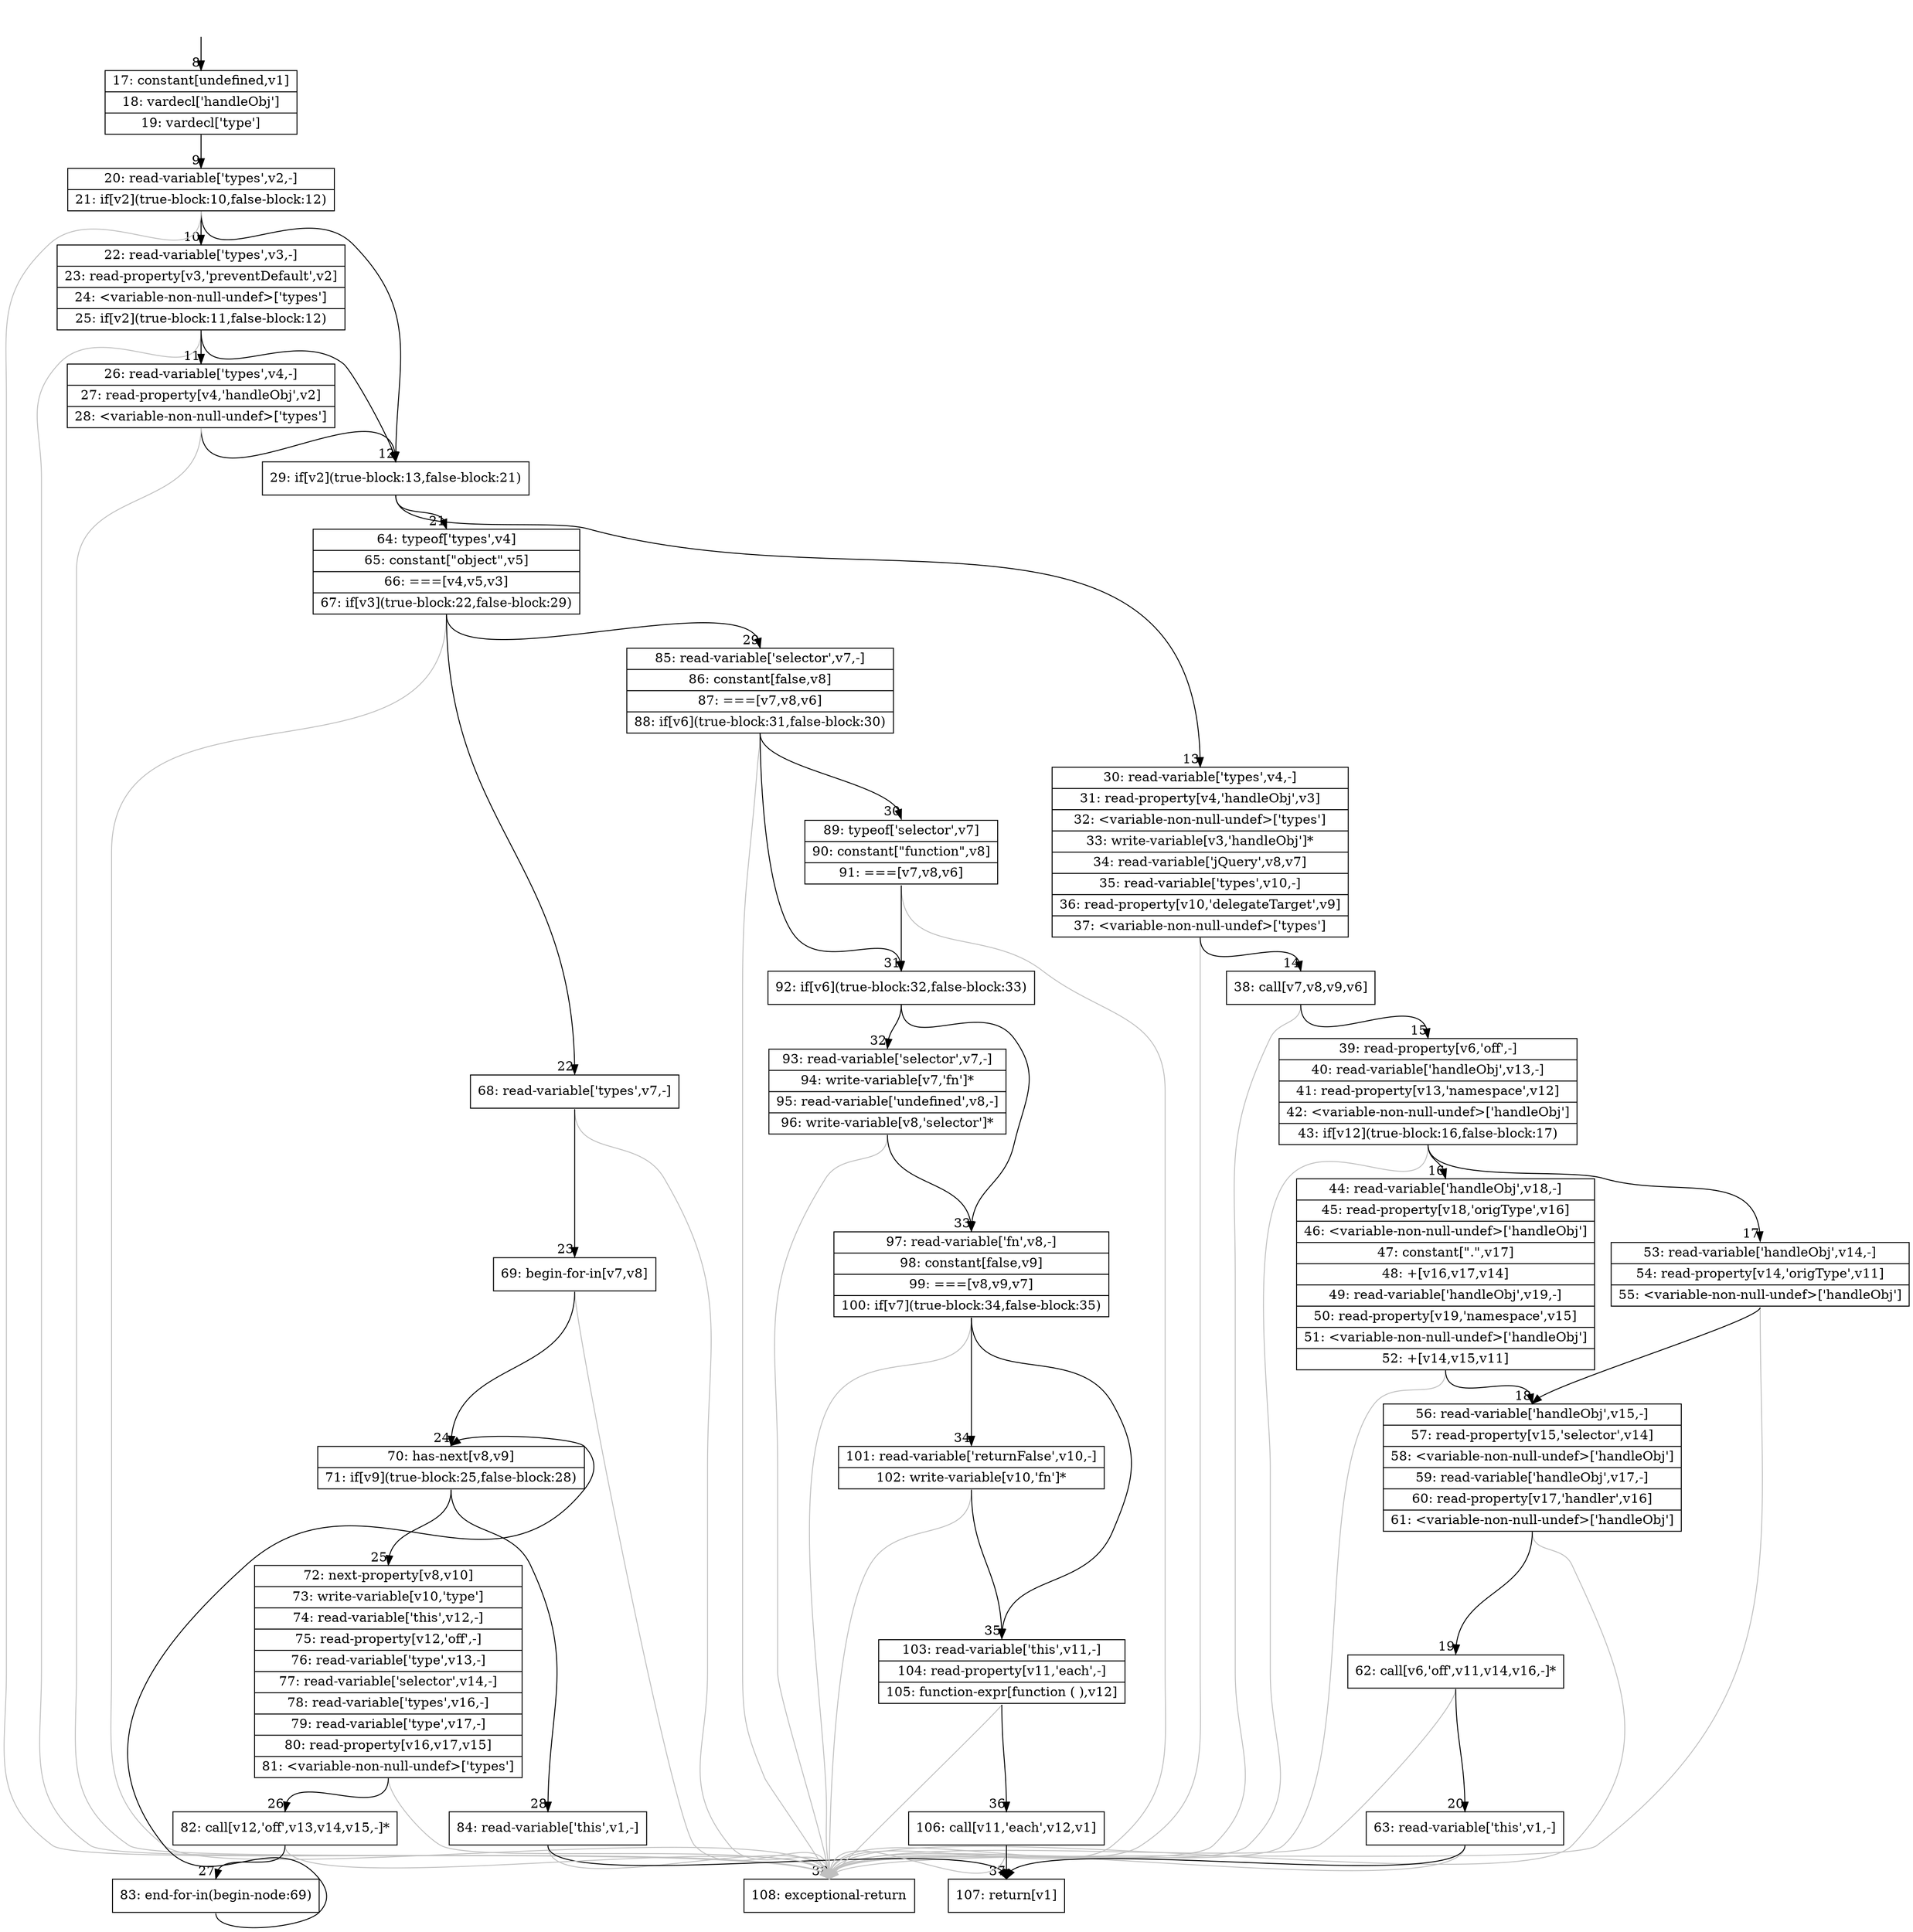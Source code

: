digraph {
rankdir="TD"
BB_entry1[shape=none,label=""];
BB_entry1 -> BB8 [tailport=s, headport=n, headlabel="    8"]
BB8 [shape=record label="{17: constant[undefined,v1]|18: vardecl['handleObj']|19: vardecl['type']}" ] 
BB8 -> BB9 [tailport=s, headport=n, headlabel="      9"]
BB9 [shape=record label="{20: read-variable['types',v2,-]|21: if[v2](true-block:10,false-block:12)}" ] 
BB9 -> BB12 [tailport=s, headport=n, headlabel="      12"]
BB9 -> BB10 [tailport=s, headport=n, headlabel="      10"]
BB9 -> BB38 [tailport=s, headport=n, color=gray, headlabel="      38"]
BB10 [shape=record label="{22: read-variable['types',v3,-]|23: read-property[v3,'preventDefault',v2]|24: \<variable-non-null-undef\>['types']|25: if[v2](true-block:11,false-block:12)}" ] 
BB10 -> BB12 [tailport=s, headport=n]
BB10 -> BB11 [tailport=s, headport=n, headlabel="      11"]
BB10 -> BB38 [tailport=s, headport=n, color=gray]
BB11 [shape=record label="{26: read-variable['types',v4,-]|27: read-property[v4,'handleObj',v2]|28: \<variable-non-null-undef\>['types']}" ] 
BB11 -> BB12 [tailport=s, headport=n]
BB11 -> BB38 [tailport=s, headport=n, color=gray]
BB12 [shape=record label="{29: if[v2](true-block:13,false-block:21)}" ] 
BB12 -> BB13 [tailport=s, headport=n, headlabel="      13"]
BB12 -> BB21 [tailport=s, headport=n, headlabel="      21"]
BB13 [shape=record label="{30: read-variable['types',v4,-]|31: read-property[v4,'handleObj',v3]|32: \<variable-non-null-undef\>['types']|33: write-variable[v3,'handleObj']*|34: read-variable['jQuery',v8,v7]|35: read-variable['types',v10,-]|36: read-property[v10,'delegateTarget',v9]|37: \<variable-non-null-undef\>['types']}" ] 
BB13 -> BB14 [tailport=s, headport=n, headlabel="      14"]
BB13 -> BB38 [tailport=s, headport=n, color=gray]
BB14 [shape=record label="{38: call[v7,v8,v9,v6]}" ] 
BB14 -> BB15 [tailport=s, headport=n, headlabel="      15"]
BB14 -> BB38 [tailport=s, headport=n, color=gray]
BB15 [shape=record label="{39: read-property[v6,'off',-]|40: read-variable['handleObj',v13,-]|41: read-property[v13,'namespace',v12]|42: \<variable-non-null-undef\>['handleObj']|43: if[v12](true-block:16,false-block:17)}" ] 
BB15 -> BB16 [tailport=s, headport=n, headlabel="      16"]
BB15 -> BB17 [tailport=s, headport=n, headlabel="      17"]
BB15 -> BB38 [tailport=s, headport=n, color=gray]
BB16 [shape=record label="{44: read-variable['handleObj',v18,-]|45: read-property[v18,'origType',v16]|46: \<variable-non-null-undef\>['handleObj']|47: constant[\".\",v17]|48: +[v16,v17,v14]|49: read-variable['handleObj',v19,-]|50: read-property[v19,'namespace',v15]|51: \<variable-non-null-undef\>['handleObj']|52: +[v14,v15,v11]}" ] 
BB16 -> BB18 [tailport=s, headport=n, headlabel="      18"]
BB16 -> BB38 [tailport=s, headport=n, color=gray]
BB17 [shape=record label="{53: read-variable['handleObj',v14,-]|54: read-property[v14,'origType',v11]|55: \<variable-non-null-undef\>['handleObj']}" ] 
BB17 -> BB18 [tailport=s, headport=n]
BB17 -> BB38 [tailport=s, headport=n, color=gray]
BB18 [shape=record label="{56: read-variable['handleObj',v15,-]|57: read-property[v15,'selector',v14]|58: \<variable-non-null-undef\>['handleObj']|59: read-variable['handleObj',v17,-]|60: read-property[v17,'handler',v16]|61: \<variable-non-null-undef\>['handleObj']}" ] 
BB18 -> BB19 [tailport=s, headport=n, headlabel="      19"]
BB18 -> BB38 [tailport=s, headport=n, color=gray]
BB19 [shape=record label="{62: call[v6,'off',v11,v14,v16,-]*}" ] 
BB19 -> BB20 [tailport=s, headport=n, headlabel="      20"]
BB19 -> BB38 [tailport=s, headport=n, color=gray]
BB20 [shape=record label="{63: read-variable['this',v1,-]}" ] 
BB20 -> BB37 [tailport=s, headport=n, headlabel="      37"]
BB20 -> BB38 [tailport=s, headport=n, color=gray]
BB21 [shape=record label="{64: typeof['types',v4]|65: constant[\"object\",v5]|66: ===[v4,v5,v3]|67: if[v3](true-block:22,false-block:29)}" ] 
BB21 -> BB22 [tailport=s, headport=n, headlabel="      22"]
BB21 -> BB29 [tailport=s, headport=n, headlabel="      29"]
BB21 -> BB38 [tailport=s, headport=n, color=gray]
BB22 [shape=record label="{68: read-variable['types',v7,-]}" ] 
BB22 -> BB23 [tailport=s, headport=n, headlabel="      23"]
BB22 -> BB38 [tailport=s, headport=n, color=gray]
BB23 [shape=record label="{69: begin-for-in[v7,v8]}" ] 
BB23 -> BB24 [tailport=s, headport=n, headlabel="      24"]
BB23 -> BB38 [tailport=s, headport=n, color=gray]
BB24 [shape=record label="{70: has-next[v8,v9]|71: if[v9](true-block:25,false-block:28)}" ] 
BB24 -> BB25 [tailport=s, headport=n, headlabel="      25"]
BB24 -> BB28 [tailport=s, headport=n, headlabel="      28"]
BB25 [shape=record label="{72: next-property[v8,v10]|73: write-variable[v10,'type']|74: read-variable['this',v12,-]|75: read-property[v12,'off',-]|76: read-variable['type',v13,-]|77: read-variable['selector',v14,-]|78: read-variable['types',v16,-]|79: read-variable['type',v17,-]|80: read-property[v16,v17,v15]|81: \<variable-non-null-undef\>['types']}" ] 
BB25 -> BB26 [tailport=s, headport=n, headlabel="      26"]
BB25 -> BB38 [tailport=s, headport=n, color=gray]
BB26 [shape=record label="{82: call[v12,'off',v13,v14,v15,-]*}" ] 
BB26 -> BB27 [tailport=s, headport=n, headlabel="      27"]
BB26 -> BB38 [tailport=s, headport=n, color=gray]
BB27 [shape=record label="{83: end-for-in(begin-node:69)}" ] 
BB27 -> BB24 [tailport=s, headport=n]
BB28 [shape=record label="{84: read-variable['this',v1,-]}" ] 
BB28 -> BB37 [tailport=s, headport=n]
BB28 -> BB38 [tailport=s, headport=n, color=gray]
BB29 [shape=record label="{85: read-variable['selector',v7,-]|86: constant[false,v8]|87: ===[v7,v8,v6]|88: if[v6](true-block:31,false-block:30)}" ] 
BB29 -> BB31 [tailport=s, headport=n, headlabel="      31"]
BB29 -> BB30 [tailport=s, headport=n, headlabel="      30"]
BB29 -> BB38 [tailport=s, headport=n, color=gray]
BB30 [shape=record label="{89: typeof['selector',v7]|90: constant[\"function\",v8]|91: ===[v7,v8,v6]}" ] 
BB30 -> BB31 [tailport=s, headport=n]
BB30 -> BB38 [tailport=s, headport=n, color=gray]
BB31 [shape=record label="{92: if[v6](true-block:32,false-block:33)}" ] 
BB31 -> BB32 [tailport=s, headport=n, headlabel="      32"]
BB31 -> BB33 [tailport=s, headport=n, headlabel="      33"]
BB32 [shape=record label="{93: read-variable['selector',v7,-]|94: write-variable[v7,'fn']*|95: read-variable['undefined',v8,-]|96: write-variable[v8,'selector']*}" ] 
BB32 -> BB33 [tailport=s, headport=n]
BB32 -> BB38 [tailport=s, headport=n, color=gray]
BB33 [shape=record label="{97: read-variable['fn',v8,-]|98: constant[false,v9]|99: ===[v8,v9,v7]|100: if[v7](true-block:34,false-block:35)}" ] 
BB33 -> BB34 [tailport=s, headport=n, headlabel="      34"]
BB33 -> BB35 [tailport=s, headport=n, headlabel="      35"]
BB33 -> BB38 [tailport=s, headport=n, color=gray]
BB34 [shape=record label="{101: read-variable['returnFalse',v10,-]|102: write-variable[v10,'fn']*}" ] 
BB34 -> BB35 [tailport=s, headport=n]
BB34 -> BB38 [tailport=s, headport=n, color=gray]
BB35 [shape=record label="{103: read-variable['this',v11,-]|104: read-property[v11,'each',-]|105: function-expr[function ( ),v12]}" ] 
BB35 -> BB36 [tailport=s, headport=n, headlabel="      36"]
BB35 -> BB38 [tailport=s, headport=n, color=gray]
BB36 [shape=record label="{106: call[v11,'each',v12,v1]}" ] 
BB36 -> BB37 [tailport=s, headport=n]
BB36 -> BB38 [tailport=s, headport=n, color=gray]
BB37 [shape=record label="{107: return[v1]}" ] 
BB38 [shape=record label="{108: exceptional-return}" ] 
}
